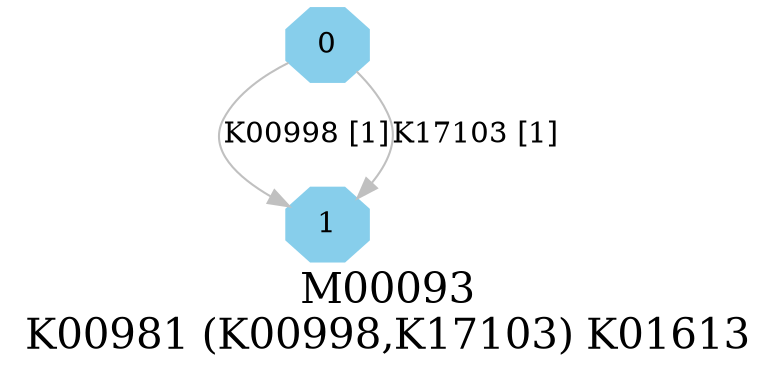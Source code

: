 digraph G {
graph [label="M00093
K00981 (K00998,K17103) K01613",fontsize=20];
node [shape=box,style=filled];
edge [len=3,color=grey];
{node [width=.3,height=.3,shape=octagon,style=filled,color=skyblue] 0 1 }
0 -> 1 [label="K00998 [1]"];
0 -> 1 [label="K17103 [1]"];
}